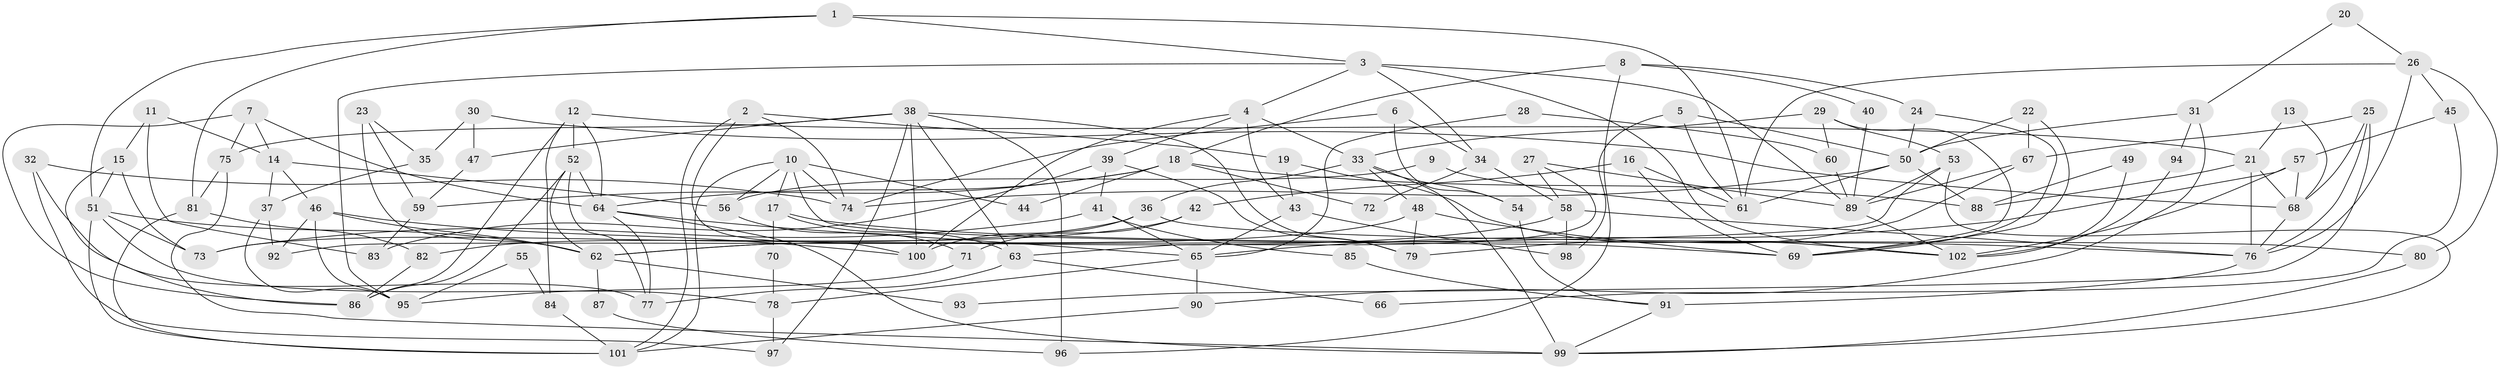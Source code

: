 // Generated by graph-tools (version 1.1) at 2025/15/03/09/25 04:15:12]
// undirected, 102 vertices, 204 edges
graph export_dot {
graph [start="1"]
  node [color=gray90,style=filled];
  1;
  2;
  3;
  4;
  5;
  6;
  7;
  8;
  9;
  10;
  11;
  12;
  13;
  14;
  15;
  16;
  17;
  18;
  19;
  20;
  21;
  22;
  23;
  24;
  25;
  26;
  27;
  28;
  29;
  30;
  31;
  32;
  33;
  34;
  35;
  36;
  37;
  38;
  39;
  40;
  41;
  42;
  43;
  44;
  45;
  46;
  47;
  48;
  49;
  50;
  51;
  52;
  53;
  54;
  55;
  56;
  57;
  58;
  59;
  60;
  61;
  62;
  63;
  64;
  65;
  66;
  67;
  68;
  69;
  70;
  71;
  72;
  73;
  74;
  75;
  76;
  77;
  78;
  79;
  80;
  81;
  82;
  83;
  84;
  85;
  86;
  87;
  88;
  89;
  90;
  91;
  92;
  93;
  94;
  95;
  96;
  97;
  98;
  99;
  100;
  101;
  102;
  1 -- 51;
  1 -- 81;
  1 -- 3;
  1 -- 61;
  2 -- 74;
  2 -- 100;
  2 -- 19;
  2 -- 101;
  3 -- 95;
  3 -- 4;
  3 -- 34;
  3 -- 89;
  3 -- 102;
  4 -- 43;
  4 -- 33;
  4 -- 39;
  4 -- 100;
  5 -- 61;
  5 -- 50;
  5 -- 98;
  6 -- 34;
  6 -- 74;
  6 -- 54;
  7 -- 86;
  7 -- 75;
  7 -- 14;
  7 -- 64;
  8 -- 18;
  8 -- 24;
  8 -- 40;
  8 -- 96;
  9 -- 56;
  9 -- 61;
  10 -- 69;
  10 -- 101;
  10 -- 17;
  10 -- 44;
  10 -- 56;
  10 -- 74;
  11 -- 15;
  11 -- 14;
  11 -- 83;
  12 -- 64;
  12 -- 52;
  12 -- 21;
  12 -- 84;
  12 -- 86;
  13 -- 21;
  13 -- 68;
  14 -- 46;
  14 -- 37;
  14 -- 56;
  15 -- 51;
  15 -- 86;
  15 -- 73;
  16 -- 69;
  16 -- 61;
  16 -- 42;
  17 -- 76;
  17 -- 63;
  17 -- 70;
  18 -- 59;
  18 -- 64;
  18 -- 44;
  18 -- 72;
  18 -- 88;
  19 -- 102;
  19 -- 43;
  20 -- 26;
  20 -- 31;
  21 -- 76;
  21 -- 68;
  21 -- 88;
  22 -- 67;
  22 -- 50;
  22 -- 69;
  23 -- 62;
  23 -- 35;
  23 -- 59;
  24 -- 50;
  24 -- 69;
  25 -- 68;
  25 -- 67;
  25 -- 76;
  25 -- 93;
  26 -- 80;
  26 -- 76;
  26 -- 45;
  26 -- 61;
  27 -- 58;
  27 -- 63;
  27 -- 89;
  28 -- 60;
  28 -- 65;
  29 -- 33;
  29 -- 69;
  29 -- 53;
  29 -- 60;
  30 -- 47;
  30 -- 68;
  30 -- 35;
  31 -- 90;
  31 -- 50;
  31 -- 94;
  32 -- 74;
  32 -- 97;
  32 -- 77;
  33 -- 54;
  33 -- 36;
  33 -- 48;
  33 -- 99;
  34 -- 58;
  34 -- 72;
  35 -- 37;
  36 -- 73;
  36 -- 80;
  36 -- 100;
  37 -- 95;
  37 -- 92;
  38 -- 63;
  38 -- 100;
  38 -- 47;
  38 -- 75;
  38 -- 79;
  38 -- 96;
  38 -- 97;
  39 -- 79;
  39 -- 41;
  39 -- 83;
  40 -- 89;
  41 -- 65;
  41 -- 73;
  41 -- 85;
  42 -- 82;
  42 -- 71;
  43 -- 65;
  43 -- 98;
  45 -- 57;
  45 -- 66;
  46 -- 100;
  46 -- 92;
  46 -- 62;
  46 -- 95;
  47 -- 59;
  48 -- 62;
  48 -- 69;
  48 -- 79;
  49 -- 88;
  49 -- 102;
  50 -- 61;
  50 -- 88;
  50 -- 74;
  51 -- 62;
  51 -- 73;
  51 -- 78;
  51 -- 101;
  52 -- 77;
  52 -- 64;
  52 -- 62;
  52 -- 86;
  53 -- 89;
  53 -- 92;
  53 -- 99;
  54 -- 91;
  55 -- 95;
  55 -- 84;
  56 -- 71;
  57 -- 68;
  57 -- 102;
  57 -- 65;
  58 -- 62;
  58 -- 98;
  58 -- 76;
  59 -- 83;
  60 -- 89;
  62 -- 87;
  62 -- 93;
  63 -- 77;
  63 -- 66;
  64 -- 99;
  64 -- 65;
  64 -- 77;
  65 -- 78;
  65 -- 90;
  67 -- 89;
  67 -- 79;
  68 -- 76;
  70 -- 78;
  71 -- 95;
  75 -- 99;
  75 -- 81;
  76 -- 91;
  78 -- 97;
  80 -- 99;
  81 -- 101;
  81 -- 82;
  82 -- 86;
  84 -- 101;
  85 -- 91;
  87 -- 96;
  89 -- 102;
  90 -- 101;
  91 -- 99;
  94 -- 102;
}
